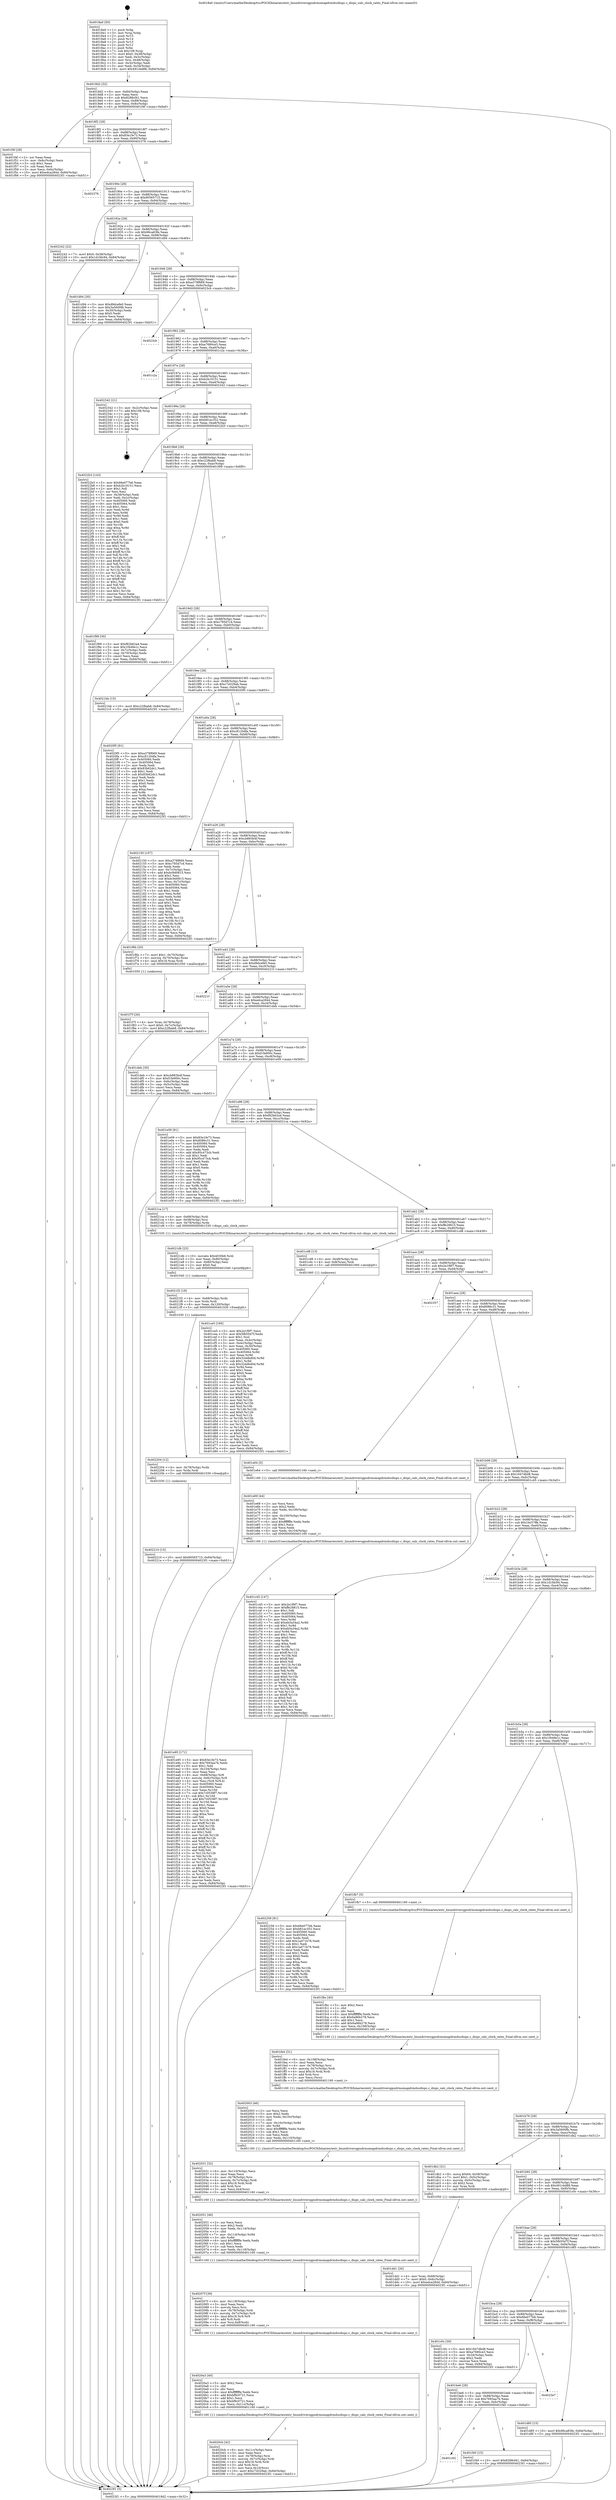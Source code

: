 digraph "0x4018a0" {
  label = "0x4018a0 (/mnt/c/Users/mathe/Desktop/tcc/POCII/binaries/extr_linuxdriversgpudrmomapdrmdssdispc.c_dispc_calc_clock_rates_Final-ollvm.out::main(0))"
  labelloc = "t"
  node[shape=record]

  Entry [label="",width=0.3,height=0.3,shape=circle,fillcolor=black,style=filled]
  "0x4018d2" [label="{
     0x4018d2 [32]\l
     | [instrs]\l
     &nbsp;&nbsp;0x4018d2 \<+6\>: mov -0x84(%rbp),%eax\l
     &nbsp;&nbsp;0x4018d8 \<+2\>: mov %eax,%ecx\l
     &nbsp;&nbsp;0x4018da \<+6\>: sub $0x8288cf41,%ecx\l
     &nbsp;&nbsp;0x4018e0 \<+6\>: mov %eax,-0x88(%rbp)\l
     &nbsp;&nbsp;0x4018e6 \<+6\>: mov %ecx,-0x8c(%rbp)\l
     &nbsp;&nbsp;0x4018ec \<+6\>: je 0000000000401f4f \<main+0x6af\>\l
  }"]
  "0x401f4f" [label="{
     0x401f4f [28]\l
     | [instrs]\l
     &nbsp;&nbsp;0x401f4f \<+2\>: xor %eax,%eax\l
     &nbsp;&nbsp;0x401f51 \<+3\>: mov -0x6c(%rbp),%ecx\l
     &nbsp;&nbsp;0x401f54 \<+3\>: sub $0x1,%eax\l
     &nbsp;&nbsp;0x401f57 \<+2\>: sub %eax,%ecx\l
     &nbsp;&nbsp;0x401f59 \<+3\>: mov %ecx,-0x6c(%rbp)\l
     &nbsp;&nbsp;0x401f5c \<+10\>: movl $0xedca2844,-0x84(%rbp)\l
     &nbsp;&nbsp;0x401f66 \<+5\>: jmp 00000000004023f1 \<main+0xb51\>\l
  }"]
  "0x4018f2" [label="{
     0x4018f2 [28]\l
     | [instrs]\l
     &nbsp;&nbsp;0x4018f2 \<+5\>: jmp 00000000004018f7 \<main+0x57\>\l
     &nbsp;&nbsp;0x4018f7 \<+6\>: mov -0x88(%rbp),%eax\l
     &nbsp;&nbsp;0x4018fd \<+5\>: sub $0x83e1fe73,%eax\l
     &nbsp;&nbsp;0x401902 \<+6\>: mov %eax,-0x90(%rbp)\l
     &nbsp;&nbsp;0x401908 \<+6\>: je 0000000000402376 \<main+0xad6\>\l
  }"]
  Exit [label="",width=0.3,height=0.3,shape=circle,fillcolor=black,style=filled,peripheries=2]
  "0x402376" [label="{
     0x402376\l
  }", style=dashed]
  "0x40190e" [label="{
     0x40190e [28]\l
     | [instrs]\l
     &nbsp;&nbsp;0x40190e \<+5\>: jmp 0000000000401913 \<main+0x73\>\l
     &nbsp;&nbsp;0x401913 \<+6\>: mov -0x88(%rbp),%eax\l
     &nbsp;&nbsp;0x401919 \<+5\>: sub $0x90565715,%eax\l
     &nbsp;&nbsp;0x40191e \<+6\>: mov %eax,-0x94(%rbp)\l
     &nbsp;&nbsp;0x401924 \<+6\>: je 0000000000402242 \<main+0x9a2\>\l
  }"]
  "0x402210" [label="{
     0x402210 [15]\l
     | [instrs]\l
     &nbsp;&nbsp;0x402210 \<+10\>: movl $0x90565715,-0x84(%rbp)\l
     &nbsp;&nbsp;0x40221a \<+5\>: jmp 00000000004023f1 \<main+0xb51\>\l
  }"]
  "0x402242" [label="{
     0x402242 [22]\l
     | [instrs]\l
     &nbsp;&nbsp;0x402242 \<+7\>: movl $0x0,-0x38(%rbp)\l
     &nbsp;&nbsp;0x402249 \<+10\>: movl $0x1d1fdc94,-0x84(%rbp)\l
     &nbsp;&nbsp;0x402253 \<+5\>: jmp 00000000004023f1 \<main+0xb51\>\l
  }"]
  "0x40192a" [label="{
     0x40192a [28]\l
     | [instrs]\l
     &nbsp;&nbsp;0x40192a \<+5\>: jmp 000000000040192f \<main+0x8f\>\l
     &nbsp;&nbsp;0x40192f \<+6\>: mov -0x88(%rbp),%eax\l
     &nbsp;&nbsp;0x401935 \<+5\>: sub $0x96ca83fe,%eax\l
     &nbsp;&nbsp;0x40193a \<+6\>: mov %eax,-0x98(%rbp)\l
     &nbsp;&nbsp;0x401940 \<+6\>: je 0000000000401d94 \<main+0x4f4\>\l
  }"]
  "0x402204" [label="{
     0x402204 [12]\l
     | [instrs]\l
     &nbsp;&nbsp;0x402204 \<+4\>: mov -0x78(%rbp),%rdx\l
     &nbsp;&nbsp;0x402208 \<+3\>: mov %rdx,%rdi\l
     &nbsp;&nbsp;0x40220b \<+5\>: call 0000000000401030 \<free@plt\>\l
     | [calls]\l
     &nbsp;&nbsp;0x401030 \{1\} (unknown)\l
  }"]
  "0x401d94" [label="{
     0x401d94 [30]\l
     | [instrs]\l
     &nbsp;&nbsp;0x401d94 \<+5\>: mov $0xd9dcefe0,%eax\l
     &nbsp;&nbsp;0x401d99 \<+5\>: mov $0x3a5600fb,%ecx\l
     &nbsp;&nbsp;0x401d9e \<+3\>: mov -0x30(%rbp),%edx\l
     &nbsp;&nbsp;0x401da1 \<+3\>: cmp $0x0,%edx\l
     &nbsp;&nbsp;0x401da4 \<+3\>: cmove %ecx,%eax\l
     &nbsp;&nbsp;0x401da7 \<+6\>: mov %eax,-0x84(%rbp)\l
     &nbsp;&nbsp;0x401dad \<+5\>: jmp 00000000004023f1 \<main+0xb51\>\l
  }"]
  "0x401946" [label="{
     0x401946 [28]\l
     | [instrs]\l
     &nbsp;&nbsp;0x401946 \<+5\>: jmp 000000000040194b \<main+0xab\>\l
     &nbsp;&nbsp;0x40194b \<+6\>: mov -0x88(%rbp),%eax\l
     &nbsp;&nbsp;0x401951 \<+5\>: sub $0xa378f669,%eax\l
     &nbsp;&nbsp;0x401956 \<+6\>: mov %eax,-0x9c(%rbp)\l
     &nbsp;&nbsp;0x40195c \<+6\>: je 00000000004023cb \<main+0xb2b\>\l
  }"]
  "0x4021f2" [label="{
     0x4021f2 [18]\l
     | [instrs]\l
     &nbsp;&nbsp;0x4021f2 \<+4\>: mov -0x68(%rbp),%rdx\l
     &nbsp;&nbsp;0x4021f6 \<+3\>: mov %rdx,%rdi\l
     &nbsp;&nbsp;0x4021f9 \<+6\>: mov %eax,-0x120(%rbp)\l
     &nbsp;&nbsp;0x4021ff \<+5\>: call 0000000000401030 \<free@plt\>\l
     | [calls]\l
     &nbsp;&nbsp;0x401030 \{1\} (unknown)\l
  }"]
  "0x4023cb" [label="{
     0x4023cb\l
  }", style=dashed]
  "0x401962" [label="{
     0x401962 [28]\l
     | [instrs]\l
     &nbsp;&nbsp;0x401962 \<+5\>: jmp 0000000000401967 \<main+0xc7\>\l
     &nbsp;&nbsp;0x401967 \<+6\>: mov -0x88(%rbp),%eax\l
     &nbsp;&nbsp;0x40196d \<+5\>: sub $0xa7680ce3,%eax\l
     &nbsp;&nbsp;0x401972 \<+6\>: mov %eax,-0xa0(%rbp)\l
     &nbsp;&nbsp;0x401978 \<+6\>: je 0000000000401c2a \<main+0x38a\>\l
  }"]
  "0x4021db" [label="{
     0x4021db [23]\l
     | [instrs]\l
     &nbsp;&nbsp;0x4021db \<+10\>: movabs $0x4030b6,%rdi\l
     &nbsp;&nbsp;0x4021e5 \<+3\>: mov %eax,-0x80(%rbp)\l
     &nbsp;&nbsp;0x4021e8 \<+3\>: mov -0x80(%rbp),%esi\l
     &nbsp;&nbsp;0x4021eb \<+2\>: mov $0x0,%al\l
     &nbsp;&nbsp;0x4021ed \<+5\>: call 0000000000401040 \<printf@plt\>\l
     | [calls]\l
     &nbsp;&nbsp;0x401040 \{1\} (unknown)\l
  }"]
  "0x401c2a" [label="{
     0x401c2a\l
  }", style=dashed]
  "0x40197e" [label="{
     0x40197e [28]\l
     | [instrs]\l
     &nbsp;&nbsp;0x40197e \<+5\>: jmp 0000000000401983 \<main+0xe3\>\l
     &nbsp;&nbsp;0x401983 \<+6\>: mov -0x88(%rbp),%eax\l
     &nbsp;&nbsp;0x401989 \<+5\>: sub $0xb2b19151,%eax\l
     &nbsp;&nbsp;0x40198e \<+6\>: mov %eax,-0xa4(%rbp)\l
     &nbsp;&nbsp;0x401994 \<+6\>: je 0000000000402342 \<main+0xaa2\>\l
  }"]
  "0x4020cb" [label="{
     0x4020cb [42]\l
     | [instrs]\l
     &nbsp;&nbsp;0x4020cb \<+6\>: mov -0x11c(%rbp),%ecx\l
     &nbsp;&nbsp;0x4020d1 \<+3\>: imul %eax,%ecx\l
     &nbsp;&nbsp;0x4020d4 \<+4\>: mov -0x78(%rbp),%rsi\l
     &nbsp;&nbsp;0x4020d8 \<+4\>: movslq -0x7c(%rbp),%rdi\l
     &nbsp;&nbsp;0x4020dc \<+4\>: imul $0x18,%rdi,%rdi\l
     &nbsp;&nbsp;0x4020e0 \<+3\>: add %rdi,%rsi\l
     &nbsp;&nbsp;0x4020e3 \<+3\>: mov %ecx,0x10(%rsi)\l
     &nbsp;&nbsp;0x4020e6 \<+10\>: movl $0xc7d329ab,-0x84(%rbp)\l
     &nbsp;&nbsp;0x4020f0 \<+5\>: jmp 00000000004023f1 \<main+0xb51\>\l
  }"]
  "0x402342" [label="{
     0x402342 [21]\l
     | [instrs]\l
     &nbsp;&nbsp;0x402342 \<+3\>: mov -0x2c(%rbp),%eax\l
     &nbsp;&nbsp;0x402345 \<+7\>: add $0x108,%rsp\l
     &nbsp;&nbsp;0x40234c \<+1\>: pop %rbx\l
     &nbsp;&nbsp;0x40234d \<+2\>: pop %r12\l
     &nbsp;&nbsp;0x40234f \<+2\>: pop %r13\l
     &nbsp;&nbsp;0x402351 \<+2\>: pop %r14\l
     &nbsp;&nbsp;0x402353 \<+2\>: pop %r15\l
     &nbsp;&nbsp;0x402355 \<+1\>: pop %rbp\l
     &nbsp;&nbsp;0x402356 \<+1\>: ret\l
  }"]
  "0x40199a" [label="{
     0x40199a [28]\l
     | [instrs]\l
     &nbsp;&nbsp;0x40199a \<+5\>: jmp 000000000040199f \<main+0xff\>\l
     &nbsp;&nbsp;0x40199f \<+6\>: mov -0x88(%rbp),%eax\l
     &nbsp;&nbsp;0x4019a5 \<+5\>: sub $0xb81ec352,%eax\l
     &nbsp;&nbsp;0x4019aa \<+6\>: mov %eax,-0xa8(%rbp)\l
     &nbsp;&nbsp;0x4019b0 \<+6\>: je 00000000004022b3 \<main+0xa13\>\l
  }"]
  "0x4020a3" [label="{
     0x4020a3 [40]\l
     | [instrs]\l
     &nbsp;&nbsp;0x4020a3 \<+5\>: mov $0x2,%ecx\l
     &nbsp;&nbsp;0x4020a8 \<+1\>: cltd\l
     &nbsp;&nbsp;0x4020a9 \<+2\>: idiv %ecx\l
     &nbsp;&nbsp;0x4020ab \<+6\>: imul $0xfffffffe,%edx,%ecx\l
     &nbsp;&nbsp;0x4020b1 \<+6\>: add $0xbf9c0721,%ecx\l
     &nbsp;&nbsp;0x4020b7 \<+3\>: add $0x1,%ecx\l
     &nbsp;&nbsp;0x4020ba \<+6\>: sub $0xbf9c0721,%ecx\l
     &nbsp;&nbsp;0x4020c0 \<+6\>: mov %ecx,-0x11c(%rbp)\l
     &nbsp;&nbsp;0x4020c6 \<+5\>: call 0000000000401160 \<next_i\>\l
     | [calls]\l
     &nbsp;&nbsp;0x401160 \{1\} (/mnt/c/Users/mathe/Desktop/tcc/POCII/binaries/extr_linuxdriversgpudrmomapdrmdssdispc.c_dispc_calc_clock_rates_Final-ollvm.out::next_i)\l
  }"]
  "0x4022b3" [label="{
     0x4022b3 [143]\l
     | [instrs]\l
     &nbsp;&nbsp;0x4022b3 \<+5\>: mov $0x66e077b6,%eax\l
     &nbsp;&nbsp;0x4022b8 \<+5\>: mov $0xb2b19151,%ecx\l
     &nbsp;&nbsp;0x4022bd \<+2\>: mov $0x1,%dl\l
     &nbsp;&nbsp;0x4022bf \<+2\>: xor %esi,%esi\l
     &nbsp;&nbsp;0x4022c1 \<+3\>: mov -0x38(%rbp),%edi\l
     &nbsp;&nbsp;0x4022c4 \<+3\>: mov %edi,-0x2c(%rbp)\l
     &nbsp;&nbsp;0x4022c7 \<+7\>: mov 0x405060,%edi\l
     &nbsp;&nbsp;0x4022ce \<+8\>: mov 0x405064,%r8d\l
     &nbsp;&nbsp;0x4022d6 \<+3\>: sub $0x1,%esi\l
     &nbsp;&nbsp;0x4022d9 \<+3\>: mov %edi,%r9d\l
     &nbsp;&nbsp;0x4022dc \<+3\>: add %esi,%r9d\l
     &nbsp;&nbsp;0x4022df \<+4\>: imul %r9d,%edi\l
     &nbsp;&nbsp;0x4022e3 \<+3\>: and $0x1,%edi\l
     &nbsp;&nbsp;0x4022e6 \<+3\>: cmp $0x0,%edi\l
     &nbsp;&nbsp;0x4022e9 \<+4\>: sete %r10b\l
     &nbsp;&nbsp;0x4022ed \<+4\>: cmp $0xa,%r8d\l
     &nbsp;&nbsp;0x4022f1 \<+4\>: setl %r11b\l
     &nbsp;&nbsp;0x4022f5 \<+3\>: mov %r10b,%bl\l
     &nbsp;&nbsp;0x4022f8 \<+3\>: xor $0xff,%bl\l
     &nbsp;&nbsp;0x4022fb \<+3\>: mov %r11b,%r14b\l
     &nbsp;&nbsp;0x4022fe \<+4\>: xor $0xff,%r14b\l
     &nbsp;&nbsp;0x402302 \<+3\>: xor $0x1,%dl\l
     &nbsp;&nbsp;0x402305 \<+3\>: mov %bl,%r15b\l
     &nbsp;&nbsp;0x402308 \<+4\>: and $0xff,%r15b\l
     &nbsp;&nbsp;0x40230c \<+3\>: and %dl,%r10b\l
     &nbsp;&nbsp;0x40230f \<+3\>: mov %r14b,%r12b\l
     &nbsp;&nbsp;0x402312 \<+4\>: and $0xff,%r12b\l
     &nbsp;&nbsp;0x402316 \<+3\>: and %dl,%r11b\l
     &nbsp;&nbsp;0x402319 \<+3\>: or %r10b,%r15b\l
     &nbsp;&nbsp;0x40231c \<+3\>: or %r11b,%r12b\l
     &nbsp;&nbsp;0x40231f \<+3\>: xor %r12b,%r15b\l
     &nbsp;&nbsp;0x402322 \<+3\>: or %r14b,%bl\l
     &nbsp;&nbsp;0x402325 \<+3\>: xor $0xff,%bl\l
     &nbsp;&nbsp;0x402328 \<+3\>: or $0x1,%dl\l
     &nbsp;&nbsp;0x40232b \<+2\>: and %dl,%bl\l
     &nbsp;&nbsp;0x40232d \<+3\>: or %bl,%r15b\l
     &nbsp;&nbsp;0x402330 \<+4\>: test $0x1,%r15b\l
     &nbsp;&nbsp;0x402334 \<+3\>: cmovne %ecx,%eax\l
     &nbsp;&nbsp;0x402337 \<+6\>: mov %eax,-0x84(%rbp)\l
     &nbsp;&nbsp;0x40233d \<+5\>: jmp 00000000004023f1 \<main+0xb51\>\l
  }"]
  "0x4019b6" [label="{
     0x4019b6 [28]\l
     | [instrs]\l
     &nbsp;&nbsp;0x4019b6 \<+5\>: jmp 00000000004019bb \<main+0x11b\>\l
     &nbsp;&nbsp;0x4019bb \<+6\>: mov -0x88(%rbp),%eax\l
     &nbsp;&nbsp;0x4019c1 \<+5\>: sub $0xc22fbab8,%eax\l
     &nbsp;&nbsp;0x4019c6 \<+6\>: mov %eax,-0xac(%rbp)\l
     &nbsp;&nbsp;0x4019cc \<+6\>: je 0000000000401f99 \<main+0x6f9\>\l
  }"]
  "0x40207f" [label="{
     0x40207f [36]\l
     | [instrs]\l
     &nbsp;&nbsp;0x40207f \<+6\>: mov -0x118(%rbp),%ecx\l
     &nbsp;&nbsp;0x402085 \<+3\>: imul %eax,%ecx\l
     &nbsp;&nbsp;0x402088 \<+3\>: movslq %ecx,%rsi\l
     &nbsp;&nbsp;0x40208b \<+4\>: mov -0x78(%rbp),%rdi\l
     &nbsp;&nbsp;0x40208f \<+4\>: movslq -0x7c(%rbp),%r9\l
     &nbsp;&nbsp;0x402093 \<+4\>: imul $0x18,%r9,%r9\l
     &nbsp;&nbsp;0x402097 \<+3\>: add %r9,%rdi\l
     &nbsp;&nbsp;0x40209a \<+4\>: mov %rsi,0x8(%rdi)\l
     &nbsp;&nbsp;0x40209e \<+5\>: call 0000000000401160 \<next_i\>\l
     | [calls]\l
     &nbsp;&nbsp;0x401160 \{1\} (/mnt/c/Users/mathe/Desktop/tcc/POCII/binaries/extr_linuxdriversgpudrmomapdrmdssdispc.c_dispc_calc_clock_rates_Final-ollvm.out::next_i)\l
  }"]
  "0x401f99" [label="{
     0x401f99 [30]\l
     | [instrs]\l
     &nbsp;&nbsp;0x401f99 \<+5\>: mov $0xf82b62a4,%eax\l
     &nbsp;&nbsp;0x401f9e \<+5\>: mov $0x1f449e1c,%ecx\l
     &nbsp;&nbsp;0x401fa3 \<+3\>: mov -0x7c(%rbp),%edx\l
     &nbsp;&nbsp;0x401fa6 \<+3\>: cmp -0x70(%rbp),%edx\l
     &nbsp;&nbsp;0x401fa9 \<+3\>: cmovl %ecx,%eax\l
     &nbsp;&nbsp;0x401fac \<+6\>: mov %eax,-0x84(%rbp)\l
     &nbsp;&nbsp;0x401fb2 \<+5\>: jmp 00000000004023f1 \<main+0xb51\>\l
  }"]
  "0x4019d2" [label="{
     0x4019d2 [28]\l
     | [instrs]\l
     &nbsp;&nbsp;0x4019d2 \<+5\>: jmp 00000000004019d7 \<main+0x137\>\l
     &nbsp;&nbsp;0x4019d7 \<+6\>: mov -0x88(%rbp),%eax\l
     &nbsp;&nbsp;0x4019dd \<+5\>: sub $0xc785d7c4,%eax\l
     &nbsp;&nbsp;0x4019e2 \<+6\>: mov %eax,-0xb0(%rbp)\l
     &nbsp;&nbsp;0x4019e8 \<+6\>: je 00000000004021bb \<main+0x91b\>\l
  }"]
  "0x402051" [label="{
     0x402051 [46]\l
     | [instrs]\l
     &nbsp;&nbsp;0x402051 \<+2\>: xor %ecx,%ecx\l
     &nbsp;&nbsp;0x402053 \<+5\>: mov $0x2,%edx\l
     &nbsp;&nbsp;0x402058 \<+6\>: mov %edx,-0x114(%rbp)\l
     &nbsp;&nbsp;0x40205e \<+1\>: cltd\l
     &nbsp;&nbsp;0x40205f \<+7\>: mov -0x114(%rbp),%r8d\l
     &nbsp;&nbsp;0x402066 \<+3\>: idiv %r8d\l
     &nbsp;&nbsp;0x402069 \<+6\>: imul $0xfffffffe,%edx,%edx\l
     &nbsp;&nbsp;0x40206f \<+3\>: sub $0x1,%ecx\l
     &nbsp;&nbsp;0x402072 \<+2\>: sub %ecx,%edx\l
     &nbsp;&nbsp;0x402074 \<+6\>: mov %edx,-0x118(%rbp)\l
     &nbsp;&nbsp;0x40207a \<+5\>: call 0000000000401160 \<next_i\>\l
     | [calls]\l
     &nbsp;&nbsp;0x401160 \{1\} (/mnt/c/Users/mathe/Desktop/tcc/POCII/binaries/extr_linuxdriversgpudrmomapdrmdssdispc.c_dispc_calc_clock_rates_Final-ollvm.out::next_i)\l
  }"]
  "0x4021bb" [label="{
     0x4021bb [15]\l
     | [instrs]\l
     &nbsp;&nbsp;0x4021bb \<+10\>: movl $0xc22fbab8,-0x84(%rbp)\l
     &nbsp;&nbsp;0x4021c5 \<+5\>: jmp 00000000004023f1 \<main+0xb51\>\l
  }"]
  "0x4019ee" [label="{
     0x4019ee [28]\l
     | [instrs]\l
     &nbsp;&nbsp;0x4019ee \<+5\>: jmp 00000000004019f3 \<main+0x153\>\l
     &nbsp;&nbsp;0x4019f3 \<+6\>: mov -0x88(%rbp),%eax\l
     &nbsp;&nbsp;0x4019f9 \<+5\>: sub $0xc7d329ab,%eax\l
     &nbsp;&nbsp;0x4019fe \<+6\>: mov %eax,-0xb4(%rbp)\l
     &nbsp;&nbsp;0x401a04 \<+6\>: je 00000000004020f5 \<main+0x855\>\l
  }"]
  "0x402031" [label="{
     0x402031 [32]\l
     | [instrs]\l
     &nbsp;&nbsp;0x402031 \<+6\>: mov -0x110(%rbp),%ecx\l
     &nbsp;&nbsp;0x402037 \<+3\>: imul %eax,%ecx\l
     &nbsp;&nbsp;0x40203a \<+4\>: mov -0x78(%rbp),%rsi\l
     &nbsp;&nbsp;0x40203e \<+4\>: movslq -0x7c(%rbp),%rdi\l
     &nbsp;&nbsp;0x402042 \<+4\>: imul $0x18,%rdi,%rdi\l
     &nbsp;&nbsp;0x402046 \<+3\>: add %rdi,%rsi\l
     &nbsp;&nbsp;0x402049 \<+3\>: mov %ecx,0x4(%rsi)\l
     &nbsp;&nbsp;0x40204c \<+5\>: call 0000000000401160 \<next_i\>\l
     | [calls]\l
     &nbsp;&nbsp;0x401160 \{1\} (/mnt/c/Users/mathe/Desktop/tcc/POCII/binaries/extr_linuxdriversgpudrmomapdrmdssdispc.c_dispc_calc_clock_rates_Final-ollvm.out::next_i)\l
  }"]
  "0x4020f5" [label="{
     0x4020f5 [91]\l
     | [instrs]\l
     &nbsp;&nbsp;0x4020f5 \<+5\>: mov $0xa378f669,%eax\l
     &nbsp;&nbsp;0x4020fa \<+5\>: mov $0xc8120dfa,%ecx\l
     &nbsp;&nbsp;0x4020ff \<+7\>: mov 0x405060,%edx\l
     &nbsp;&nbsp;0x402106 \<+7\>: mov 0x405064,%esi\l
     &nbsp;&nbsp;0x40210d \<+2\>: mov %edx,%edi\l
     &nbsp;&nbsp;0x40210f \<+6\>: add $0x83b62dc1,%edi\l
     &nbsp;&nbsp;0x402115 \<+3\>: sub $0x1,%edi\l
     &nbsp;&nbsp;0x402118 \<+6\>: sub $0x83b62dc1,%edi\l
     &nbsp;&nbsp;0x40211e \<+3\>: imul %edi,%edx\l
     &nbsp;&nbsp;0x402121 \<+3\>: and $0x1,%edx\l
     &nbsp;&nbsp;0x402124 \<+3\>: cmp $0x0,%edx\l
     &nbsp;&nbsp;0x402127 \<+4\>: sete %r8b\l
     &nbsp;&nbsp;0x40212b \<+3\>: cmp $0xa,%esi\l
     &nbsp;&nbsp;0x40212e \<+4\>: setl %r9b\l
     &nbsp;&nbsp;0x402132 \<+3\>: mov %r8b,%r10b\l
     &nbsp;&nbsp;0x402135 \<+3\>: and %r9b,%r10b\l
     &nbsp;&nbsp;0x402138 \<+3\>: xor %r9b,%r8b\l
     &nbsp;&nbsp;0x40213b \<+3\>: or %r8b,%r10b\l
     &nbsp;&nbsp;0x40213e \<+4\>: test $0x1,%r10b\l
     &nbsp;&nbsp;0x402142 \<+3\>: cmovne %ecx,%eax\l
     &nbsp;&nbsp;0x402145 \<+6\>: mov %eax,-0x84(%rbp)\l
     &nbsp;&nbsp;0x40214b \<+5\>: jmp 00000000004023f1 \<main+0xb51\>\l
  }"]
  "0x401a0a" [label="{
     0x401a0a [28]\l
     | [instrs]\l
     &nbsp;&nbsp;0x401a0a \<+5\>: jmp 0000000000401a0f \<main+0x16f\>\l
     &nbsp;&nbsp;0x401a0f \<+6\>: mov -0x88(%rbp),%eax\l
     &nbsp;&nbsp;0x401a15 \<+5\>: sub $0xc8120dfa,%eax\l
     &nbsp;&nbsp;0x401a1a \<+6\>: mov %eax,-0xb8(%rbp)\l
     &nbsp;&nbsp;0x401a20 \<+6\>: je 0000000000402150 \<main+0x8b0\>\l
  }"]
  "0x402003" [label="{
     0x402003 [46]\l
     | [instrs]\l
     &nbsp;&nbsp;0x402003 \<+2\>: xor %ecx,%ecx\l
     &nbsp;&nbsp;0x402005 \<+5\>: mov $0x2,%edx\l
     &nbsp;&nbsp;0x40200a \<+6\>: mov %edx,-0x10c(%rbp)\l
     &nbsp;&nbsp;0x402010 \<+1\>: cltd\l
     &nbsp;&nbsp;0x402011 \<+7\>: mov -0x10c(%rbp),%r8d\l
     &nbsp;&nbsp;0x402018 \<+3\>: idiv %r8d\l
     &nbsp;&nbsp;0x40201b \<+6\>: imul $0xfffffffe,%edx,%edx\l
     &nbsp;&nbsp;0x402021 \<+3\>: sub $0x1,%ecx\l
     &nbsp;&nbsp;0x402024 \<+2\>: sub %ecx,%edx\l
     &nbsp;&nbsp;0x402026 \<+6\>: mov %edx,-0x110(%rbp)\l
     &nbsp;&nbsp;0x40202c \<+5\>: call 0000000000401160 \<next_i\>\l
     | [calls]\l
     &nbsp;&nbsp;0x401160 \{1\} (/mnt/c/Users/mathe/Desktop/tcc/POCII/binaries/extr_linuxdriversgpudrmomapdrmdssdispc.c_dispc_calc_clock_rates_Final-ollvm.out::next_i)\l
  }"]
  "0x402150" [label="{
     0x402150 [107]\l
     | [instrs]\l
     &nbsp;&nbsp;0x402150 \<+5\>: mov $0xa378f669,%eax\l
     &nbsp;&nbsp;0x402155 \<+5\>: mov $0xc785d7c4,%ecx\l
     &nbsp;&nbsp;0x40215a \<+2\>: xor %edx,%edx\l
     &nbsp;&nbsp;0x40215c \<+3\>: mov -0x7c(%rbp),%esi\l
     &nbsp;&nbsp;0x40215f \<+6\>: add $0xbc9d0815,%esi\l
     &nbsp;&nbsp;0x402165 \<+3\>: add $0x1,%esi\l
     &nbsp;&nbsp;0x402168 \<+6\>: sub $0xbc9d0815,%esi\l
     &nbsp;&nbsp;0x40216e \<+3\>: mov %esi,-0x7c(%rbp)\l
     &nbsp;&nbsp;0x402171 \<+7\>: mov 0x405060,%esi\l
     &nbsp;&nbsp;0x402178 \<+7\>: mov 0x405064,%edi\l
     &nbsp;&nbsp;0x40217f \<+3\>: sub $0x1,%edx\l
     &nbsp;&nbsp;0x402182 \<+3\>: mov %esi,%r8d\l
     &nbsp;&nbsp;0x402185 \<+3\>: add %edx,%r8d\l
     &nbsp;&nbsp;0x402188 \<+4\>: imul %r8d,%esi\l
     &nbsp;&nbsp;0x40218c \<+3\>: and $0x1,%esi\l
     &nbsp;&nbsp;0x40218f \<+3\>: cmp $0x0,%esi\l
     &nbsp;&nbsp;0x402192 \<+4\>: sete %r9b\l
     &nbsp;&nbsp;0x402196 \<+3\>: cmp $0xa,%edi\l
     &nbsp;&nbsp;0x402199 \<+4\>: setl %r10b\l
     &nbsp;&nbsp;0x40219d \<+3\>: mov %r9b,%r11b\l
     &nbsp;&nbsp;0x4021a0 \<+3\>: and %r10b,%r11b\l
     &nbsp;&nbsp;0x4021a3 \<+3\>: xor %r10b,%r9b\l
     &nbsp;&nbsp;0x4021a6 \<+3\>: or %r9b,%r11b\l
     &nbsp;&nbsp;0x4021a9 \<+4\>: test $0x1,%r11b\l
     &nbsp;&nbsp;0x4021ad \<+3\>: cmovne %ecx,%eax\l
     &nbsp;&nbsp;0x4021b0 \<+6\>: mov %eax,-0x84(%rbp)\l
     &nbsp;&nbsp;0x4021b6 \<+5\>: jmp 00000000004023f1 \<main+0xb51\>\l
  }"]
  "0x401a26" [label="{
     0x401a26 [28]\l
     | [instrs]\l
     &nbsp;&nbsp;0x401a26 \<+5\>: jmp 0000000000401a2b \<main+0x18b\>\l
     &nbsp;&nbsp;0x401a2b \<+6\>: mov -0x88(%rbp),%eax\l
     &nbsp;&nbsp;0x401a31 \<+5\>: sub $0xcb883b4f,%eax\l
     &nbsp;&nbsp;0x401a36 \<+6\>: mov %eax,-0xbc(%rbp)\l
     &nbsp;&nbsp;0x401a3c \<+6\>: je 0000000000401f6b \<main+0x6cb\>\l
  }"]
  "0x401fe4" [label="{
     0x401fe4 [31]\l
     | [instrs]\l
     &nbsp;&nbsp;0x401fe4 \<+6\>: mov -0x108(%rbp),%ecx\l
     &nbsp;&nbsp;0x401fea \<+3\>: imul %eax,%ecx\l
     &nbsp;&nbsp;0x401fed \<+4\>: mov -0x78(%rbp),%rsi\l
     &nbsp;&nbsp;0x401ff1 \<+4\>: movslq -0x7c(%rbp),%rdi\l
     &nbsp;&nbsp;0x401ff5 \<+4\>: imul $0x18,%rdi,%rdi\l
     &nbsp;&nbsp;0x401ff9 \<+3\>: add %rdi,%rsi\l
     &nbsp;&nbsp;0x401ffc \<+2\>: mov %ecx,(%rsi)\l
     &nbsp;&nbsp;0x401ffe \<+5\>: call 0000000000401160 \<next_i\>\l
     | [calls]\l
     &nbsp;&nbsp;0x401160 \{1\} (/mnt/c/Users/mathe/Desktop/tcc/POCII/binaries/extr_linuxdriversgpudrmomapdrmdssdispc.c_dispc_calc_clock_rates_Final-ollvm.out::next_i)\l
  }"]
  "0x401f6b" [label="{
     0x401f6b [20]\l
     | [instrs]\l
     &nbsp;&nbsp;0x401f6b \<+7\>: movl $0x1,-0x70(%rbp)\l
     &nbsp;&nbsp;0x401f72 \<+4\>: movslq -0x70(%rbp),%rax\l
     &nbsp;&nbsp;0x401f76 \<+4\>: imul $0x18,%rax,%rdi\l
     &nbsp;&nbsp;0x401f7a \<+5\>: call 0000000000401050 \<malloc@plt\>\l
     | [calls]\l
     &nbsp;&nbsp;0x401050 \{1\} (unknown)\l
  }"]
  "0x401a42" [label="{
     0x401a42 [28]\l
     | [instrs]\l
     &nbsp;&nbsp;0x401a42 \<+5\>: jmp 0000000000401a47 \<main+0x1a7\>\l
     &nbsp;&nbsp;0x401a47 \<+6\>: mov -0x88(%rbp),%eax\l
     &nbsp;&nbsp;0x401a4d \<+5\>: sub $0xd9dcefe0,%eax\l
     &nbsp;&nbsp;0x401a52 \<+6\>: mov %eax,-0xc0(%rbp)\l
     &nbsp;&nbsp;0x401a58 \<+6\>: je 000000000040221f \<main+0x97f\>\l
  }"]
  "0x401fbc" [label="{
     0x401fbc [40]\l
     | [instrs]\l
     &nbsp;&nbsp;0x401fbc \<+5\>: mov $0x2,%ecx\l
     &nbsp;&nbsp;0x401fc1 \<+1\>: cltd\l
     &nbsp;&nbsp;0x401fc2 \<+2\>: idiv %ecx\l
     &nbsp;&nbsp;0x401fc4 \<+6\>: imul $0xfffffffe,%edx,%ecx\l
     &nbsp;&nbsp;0x401fca \<+6\>: sub $0x6a96b278,%ecx\l
     &nbsp;&nbsp;0x401fd0 \<+3\>: add $0x1,%ecx\l
     &nbsp;&nbsp;0x401fd3 \<+6\>: add $0x6a96b278,%ecx\l
     &nbsp;&nbsp;0x401fd9 \<+6\>: mov %ecx,-0x108(%rbp)\l
     &nbsp;&nbsp;0x401fdf \<+5\>: call 0000000000401160 \<next_i\>\l
     | [calls]\l
     &nbsp;&nbsp;0x401160 \{1\} (/mnt/c/Users/mathe/Desktop/tcc/POCII/binaries/extr_linuxdriversgpudrmomapdrmdssdispc.c_dispc_calc_clock_rates_Final-ollvm.out::next_i)\l
  }"]
  "0x40221f" [label="{
     0x40221f\l
  }", style=dashed]
  "0x401a5e" [label="{
     0x401a5e [28]\l
     | [instrs]\l
     &nbsp;&nbsp;0x401a5e \<+5\>: jmp 0000000000401a63 \<main+0x1c3\>\l
     &nbsp;&nbsp;0x401a63 \<+6\>: mov -0x88(%rbp),%eax\l
     &nbsp;&nbsp;0x401a69 \<+5\>: sub $0xedca2844,%eax\l
     &nbsp;&nbsp;0x401a6e \<+6\>: mov %eax,-0xc4(%rbp)\l
     &nbsp;&nbsp;0x401a74 \<+6\>: je 0000000000401deb \<main+0x54b\>\l
  }"]
  "0x401f7f" [label="{
     0x401f7f [26]\l
     | [instrs]\l
     &nbsp;&nbsp;0x401f7f \<+4\>: mov %rax,-0x78(%rbp)\l
     &nbsp;&nbsp;0x401f83 \<+7\>: movl $0x0,-0x7c(%rbp)\l
     &nbsp;&nbsp;0x401f8a \<+10\>: movl $0xc22fbab8,-0x84(%rbp)\l
     &nbsp;&nbsp;0x401f94 \<+5\>: jmp 00000000004023f1 \<main+0xb51\>\l
  }"]
  "0x401deb" [label="{
     0x401deb [30]\l
     | [instrs]\l
     &nbsp;&nbsp;0x401deb \<+5\>: mov $0xcb883b4f,%eax\l
     &nbsp;&nbsp;0x401df0 \<+5\>: mov $0xf1fe900c,%ecx\l
     &nbsp;&nbsp;0x401df5 \<+3\>: mov -0x6c(%rbp),%edx\l
     &nbsp;&nbsp;0x401df8 \<+3\>: cmp -0x5c(%rbp),%edx\l
     &nbsp;&nbsp;0x401dfb \<+3\>: cmovl %ecx,%eax\l
     &nbsp;&nbsp;0x401dfe \<+6\>: mov %eax,-0x84(%rbp)\l
     &nbsp;&nbsp;0x401e04 \<+5\>: jmp 00000000004023f1 \<main+0xb51\>\l
  }"]
  "0x401a7a" [label="{
     0x401a7a [28]\l
     | [instrs]\l
     &nbsp;&nbsp;0x401a7a \<+5\>: jmp 0000000000401a7f \<main+0x1df\>\l
     &nbsp;&nbsp;0x401a7f \<+6\>: mov -0x88(%rbp),%eax\l
     &nbsp;&nbsp;0x401a85 \<+5\>: sub $0xf1fe900c,%eax\l
     &nbsp;&nbsp;0x401a8a \<+6\>: mov %eax,-0xc8(%rbp)\l
     &nbsp;&nbsp;0x401a90 \<+6\>: je 0000000000401e09 \<main+0x569\>\l
  }"]
  "0x401c02" [label="{
     0x401c02\l
  }", style=dashed]
  "0x401e09" [label="{
     0x401e09 [91]\l
     | [instrs]\l
     &nbsp;&nbsp;0x401e09 \<+5\>: mov $0x83e1fe73,%eax\l
     &nbsp;&nbsp;0x401e0e \<+5\>: mov $0x8086c31,%ecx\l
     &nbsp;&nbsp;0x401e13 \<+7\>: mov 0x405060,%edx\l
     &nbsp;&nbsp;0x401e1a \<+7\>: mov 0x405064,%esi\l
     &nbsp;&nbsp;0x401e21 \<+2\>: mov %edx,%edi\l
     &nbsp;&nbsp;0x401e23 \<+6\>: add $0x95c473cb,%edi\l
     &nbsp;&nbsp;0x401e29 \<+3\>: sub $0x1,%edi\l
     &nbsp;&nbsp;0x401e2c \<+6\>: sub $0x95c473cb,%edi\l
     &nbsp;&nbsp;0x401e32 \<+3\>: imul %edi,%edx\l
     &nbsp;&nbsp;0x401e35 \<+3\>: and $0x1,%edx\l
     &nbsp;&nbsp;0x401e38 \<+3\>: cmp $0x0,%edx\l
     &nbsp;&nbsp;0x401e3b \<+4\>: sete %r8b\l
     &nbsp;&nbsp;0x401e3f \<+3\>: cmp $0xa,%esi\l
     &nbsp;&nbsp;0x401e42 \<+4\>: setl %r9b\l
     &nbsp;&nbsp;0x401e46 \<+3\>: mov %r8b,%r10b\l
     &nbsp;&nbsp;0x401e49 \<+3\>: and %r9b,%r10b\l
     &nbsp;&nbsp;0x401e4c \<+3\>: xor %r9b,%r8b\l
     &nbsp;&nbsp;0x401e4f \<+3\>: or %r8b,%r10b\l
     &nbsp;&nbsp;0x401e52 \<+4\>: test $0x1,%r10b\l
     &nbsp;&nbsp;0x401e56 \<+3\>: cmovne %ecx,%eax\l
     &nbsp;&nbsp;0x401e59 \<+6\>: mov %eax,-0x84(%rbp)\l
     &nbsp;&nbsp;0x401e5f \<+5\>: jmp 00000000004023f1 \<main+0xb51\>\l
  }"]
  "0x401a96" [label="{
     0x401a96 [28]\l
     | [instrs]\l
     &nbsp;&nbsp;0x401a96 \<+5\>: jmp 0000000000401a9b \<main+0x1fb\>\l
     &nbsp;&nbsp;0x401a9b \<+6\>: mov -0x88(%rbp),%eax\l
     &nbsp;&nbsp;0x401aa1 \<+5\>: sub $0xf82b62a4,%eax\l
     &nbsp;&nbsp;0x401aa6 \<+6\>: mov %eax,-0xcc(%rbp)\l
     &nbsp;&nbsp;0x401aac \<+6\>: je 00000000004021ca \<main+0x92a\>\l
  }"]
  "0x401f40" [label="{
     0x401f40 [15]\l
     | [instrs]\l
     &nbsp;&nbsp;0x401f40 \<+10\>: movl $0x8288cf41,-0x84(%rbp)\l
     &nbsp;&nbsp;0x401f4a \<+5\>: jmp 00000000004023f1 \<main+0xb51\>\l
  }"]
  "0x4021ca" [label="{
     0x4021ca [17]\l
     | [instrs]\l
     &nbsp;&nbsp;0x4021ca \<+4\>: mov -0x68(%rbp),%rdi\l
     &nbsp;&nbsp;0x4021ce \<+4\>: mov -0x58(%rbp),%rsi\l
     &nbsp;&nbsp;0x4021d2 \<+4\>: mov -0x78(%rbp),%rdx\l
     &nbsp;&nbsp;0x4021d6 \<+5\>: call 0000000000401530 \<dispc_calc_clock_rates\>\l
     | [calls]\l
     &nbsp;&nbsp;0x401530 \{1\} (/mnt/c/Users/mathe/Desktop/tcc/POCII/binaries/extr_linuxdriversgpudrmomapdrmdssdispc.c_dispc_calc_clock_rates_Final-ollvm.out::dispc_calc_clock_rates)\l
  }"]
  "0x401ab2" [label="{
     0x401ab2 [28]\l
     | [instrs]\l
     &nbsp;&nbsp;0x401ab2 \<+5\>: jmp 0000000000401ab7 \<main+0x217\>\l
     &nbsp;&nbsp;0x401ab7 \<+6\>: mov -0x88(%rbp),%eax\l
     &nbsp;&nbsp;0x401abd \<+5\>: sub $0xffe28815,%eax\l
     &nbsp;&nbsp;0x401ac2 \<+6\>: mov %eax,-0xd0(%rbp)\l
     &nbsp;&nbsp;0x401ac8 \<+6\>: je 0000000000401cd8 \<main+0x438\>\l
  }"]
  "0x401be6" [label="{
     0x401be6 [28]\l
     | [instrs]\l
     &nbsp;&nbsp;0x401be6 \<+5\>: jmp 0000000000401beb \<main+0x34b\>\l
     &nbsp;&nbsp;0x401beb \<+6\>: mov -0x88(%rbp),%eax\l
     &nbsp;&nbsp;0x401bf1 \<+5\>: sub $0x7693aa7b,%eax\l
     &nbsp;&nbsp;0x401bf6 \<+6\>: mov %eax,-0xfc(%rbp)\l
     &nbsp;&nbsp;0x401bfc \<+6\>: je 0000000000401f40 \<main+0x6a0\>\l
  }"]
  "0x401cd8" [label="{
     0x401cd8 [13]\l
     | [instrs]\l
     &nbsp;&nbsp;0x401cd8 \<+4\>: mov -0x48(%rbp),%rax\l
     &nbsp;&nbsp;0x401cdc \<+4\>: mov 0x8(%rax),%rdi\l
     &nbsp;&nbsp;0x401ce0 \<+5\>: call 0000000000401060 \<atoi@plt\>\l
     | [calls]\l
     &nbsp;&nbsp;0x401060 \{1\} (unknown)\l
  }"]
  "0x401ace" [label="{
     0x401ace [28]\l
     | [instrs]\l
     &nbsp;&nbsp;0x401ace \<+5\>: jmp 0000000000401ad3 \<main+0x233\>\l
     &nbsp;&nbsp;0x401ad3 \<+6\>: mov -0x88(%rbp),%eax\l
     &nbsp;&nbsp;0x401ad9 \<+5\>: sub $0x2e1f9f7,%eax\l
     &nbsp;&nbsp;0x401ade \<+6\>: mov %eax,-0xd4(%rbp)\l
     &nbsp;&nbsp;0x401ae4 \<+6\>: je 0000000000402357 \<main+0xab7\>\l
  }"]
  "0x4023e7" [label="{
     0x4023e7\l
  }", style=dashed]
  "0x402357" [label="{
     0x402357\l
  }", style=dashed]
  "0x401aea" [label="{
     0x401aea [28]\l
     | [instrs]\l
     &nbsp;&nbsp;0x401aea \<+5\>: jmp 0000000000401aef \<main+0x24f\>\l
     &nbsp;&nbsp;0x401aef \<+6\>: mov -0x88(%rbp),%eax\l
     &nbsp;&nbsp;0x401af5 \<+5\>: sub $0x8086c31,%eax\l
     &nbsp;&nbsp;0x401afa \<+6\>: mov %eax,-0xd8(%rbp)\l
     &nbsp;&nbsp;0x401b00 \<+6\>: je 0000000000401e64 \<main+0x5c4\>\l
  }"]
  "0x401e95" [label="{
     0x401e95 [171]\l
     | [instrs]\l
     &nbsp;&nbsp;0x401e95 \<+5\>: mov $0x83e1fe73,%ecx\l
     &nbsp;&nbsp;0x401e9a \<+5\>: mov $0x7693aa7b,%edx\l
     &nbsp;&nbsp;0x401e9f \<+3\>: mov $0x1,%dil\l
     &nbsp;&nbsp;0x401ea2 \<+6\>: mov -0x104(%rbp),%esi\l
     &nbsp;&nbsp;0x401ea8 \<+3\>: imul %eax,%esi\l
     &nbsp;&nbsp;0x401eab \<+4\>: mov -0x68(%rbp),%r8\l
     &nbsp;&nbsp;0x401eaf \<+4\>: movslq -0x6c(%rbp),%r9\l
     &nbsp;&nbsp;0x401eb3 \<+4\>: mov %esi,(%r8,%r9,4)\l
     &nbsp;&nbsp;0x401eb7 \<+7\>: mov 0x405060,%eax\l
     &nbsp;&nbsp;0x401ebe \<+7\>: mov 0x405064,%esi\l
     &nbsp;&nbsp;0x401ec5 \<+3\>: mov %eax,%r10d\l
     &nbsp;&nbsp;0x401ec8 \<+7\>: sub $0x7c0539f7,%r10d\l
     &nbsp;&nbsp;0x401ecf \<+4\>: sub $0x1,%r10d\l
     &nbsp;&nbsp;0x401ed3 \<+7\>: add $0x7c0539f7,%r10d\l
     &nbsp;&nbsp;0x401eda \<+4\>: imul %r10d,%eax\l
     &nbsp;&nbsp;0x401ede \<+3\>: and $0x1,%eax\l
     &nbsp;&nbsp;0x401ee1 \<+3\>: cmp $0x0,%eax\l
     &nbsp;&nbsp;0x401ee4 \<+4\>: sete %r11b\l
     &nbsp;&nbsp;0x401ee8 \<+3\>: cmp $0xa,%esi\l
     &nbsp;&nbsp;0x401eeb \<+3\>: setl %bl\l
     &nbsp;&nbsp;0x401eee \<+3\>: mov %r11b,%r14b\l
     &nbsp;&nbsp;0x401ef1 \<+4\>: xor $0xff,%r14b\l
     &nbsp;&nbsp;0x401ef5 \<+3\>: mov %bl,%r15b\l
     &nbsp;&nbsp;0x401ef8 \<+4\>: xor $0xff,%r15b\l
     &nbsp;&nbsp;0x401efc \<+4\>: xor $0x1,%dil\l
     &nbsp;&nbsp;0x401f00 \<+3\>: mov %r14b,%r12b\l
     &nbsp;&nbsp;0x401f03 \<+4\>: and $0xff,%r12b\l
     &nbsp;&nbsp;0x401f07 \<+3\>: and %dil,%r11b\l
     &nbsp;&nbsp;0x401f0a \<+3\>: mov %r15b,%r13b\l
     &nbsp;&nbsp;0x401f0d \<+4\>: and $0xff,%r13b\l
     &nbsp;&nbsp;0x401f11 \<+3\>: and %dil,%bl\l
     &nbsp;&nbsp;0x401f14 \<+3\>: or %r11b,%r12b\l
     &nbsp;&nbsp;0x401f17 \<+3\>: or %bl,%r13b\l
     &nbsp;&nbsp;0x401f1a \<+3\>: xor %r13b,%r12b\l
     &nbsp;&nbsp;0x401f1d \<+3\>: or %r15b,%r14b\l
     &nbsp;&nbsp;0x401f20 \<+4\>: xor $0xff,%r14b\l
     &nbsp;&nbsp;0x401f24 \<+4\>: or $0x1,%dil\l
     &nbsp;&nbsp;0x401f28 \<+3\>: and %dil,%r14b\l
     &nbsp;&nbsp;0x401f2b \<+3\>: or %r14b,%r12b\l
     &nbsp;&nbsp;0x401f2e \<+4\>: test $0x1,%r12b\l
     &nbsp;&nbsp;0x401f32 \<+3\>: cmovne %edx,%ecx\l
     &nbsp;&nbsp;0x401f35 \<+6\>: mov %ecx,-0x84(%rbp)\l
     &nbsp;&nbsp;0x401f3b \<+5\>: jmp 00000000004023f1 \<main+0xb51\>\l
  }"]
  "0x401e64" [label="{
     0x401e64 [5]\l
     | [instrs]\l
     &nbsp;&nbsp;0x401e64 \<+5\>: call 0000000000401160 \<next_i\>\l
     | [calls]\l
     &nbsp;&nbsp;0x401160 \{1\} (/mnt/c/Users/mathe/Desktop/tcc/POCII/binaries/extr_linuxdriversgpudrmomapdrmdssdispc.c_dispc_calc_clock_rates_Final-ollvm.out::next_i)\l
  }"]
  "0x401b06" [label="{
     0x401b06 [28]\l
     | [instrs]\l
     &nbsp;&nbsp;0x401b06 \<+5\>: jmp 0000000000401b0b \<main+0x26b\>\l
     &nbsp;&nbsp;0x401b0b \<+6\>: mov -0x88(%rbp),%eax\l
     &nbsp;&nbsp;0x401b11 \<+5\>: sub $0x1647dbd8,%eax\l
     &nbsp;&nbsp;0x401b16 \<+6\>: mov %eax,-0xdc(%rbp)\l
     &nbsp;&nbsp;0x401b1c \<+6\>: je 0000000000401c45 \<main+0x3a5\>\l
  }"]
  "0x401e69" [label="{
     0x401e69 [44]\l
     | [instrs]\l
     &nbsp;&nbsp;0x401e69 \<+2\>: xor %ecx,%ecx\l
     &nbsp;&nbsp;0x401e6b \<+5\>: mov $0x2,%edx\l
     &nbsp;&nbsp;0x401e70 \<+6\>: mov %edx,-0x100(%rbp)\l
     &nbsp;&nbsp;0x401e76 \<+1\>: cltd\l
     &nbsp;&nbsp;0x401e77 \<+6\>: mov -0x100(%rbp),%esi\l
     &nbsp;&nbsp;0x401e7d \<+2\>: idiv %esi\l
     &nbsp;&nbsp;0x401e7f \<+6\>: imul $0xfffffffe,%edx,%edx\l
     &nbsp;&nbsp;0x401e85 \<+3\>: sub $0x1,%ecx\l
     &nbsp;&nbsp;0x401e88 \<+2\>: sub %ecx,%edx\l
     &nbsp;&nbsp;0x401e8a \<+6\>: mov %edx,-0x104(%rbp)\l
     &nbsp;&nbsp;0x401e90 \<+5\>: call 0000000000401160 \<next_i\>\l
     | [calls]\l
     &nbsp;&nbsp;0x401160 \{1\} (/mnt/c/Users/mathe/Desktop/tcc/POCII/binaries/extr_linuxdriversgpudrmomapdrmdssdispc.c_dispc_calc_clock_rates_Final-ollvm.out::next_i)\l
  }"]
  "0x401c45" [label="{
     0x401c45 [147]\l
     | [instrs]\l
     &nbsp;&nbsp;0x401c45 \<+5\>: mov $0x2e1f9f7,%eax\l
     &nbsp;&nbsp;0x401c4a \<+5\>: mov $0xffe28815,%ecx\l
     &nbsp;&nbsp;0x401c4f \<+2\>: mov $0x1,%dl\l
     &nbsp;&nbsp;0x401c51 \<+7\>: mov 0x405060,%esi\l
     &nbsp;&nbsp;0x401c58 \<+7\>: mov 0x405064,%edi\l
     &nbsp;&nbsp;0x401c5f \<+3\>: mov %esi,%r8d\l
     &nbsp;&nbsp;0x401c62 \<+7\>: add $0xeb5a34a2,%r8d\l
     &nbsp;&nbsp;0x401c69 \<+4\>: sub $0x1,%r8d\l
     &nbsp;&nbsp;0x401c6d \<+7\>: sub $0xeb5a34a2,%r8d\l
     &nbsp;&nbsp;0x401c74 \<+4\>: imul %r8d,%esi\l
     &nbsp;&nbsp;0x401c78 \<+3\>: and $0x1,%esi\l
     &nbsp;&nbsp;0x401c7b \<+3\>: cmp $0x0,%esi\l
     &nbsp;&nbsp;0x401c7e \<+4\>: sete %r9b\l
     &nbsp;&nbsp;0x401c82 \<+3\>: cmp $0xa,%edi\l
     &nbsp;&nbsp;0x401c85 \<+4\>: setl %r10b\l
     &nbsp;&nbsp;0x401c89 \<+3\>: mov %r9b,%r11b\l
     &nbsp;&nbsp;0x401c8c \<+4\>: xor $0xff,%r11b\l
     &nbsp;&nbsp;0x401c90 \<+3\>: mov %r10b,%bl\l
     &nbsp;&nbsp;0x401c93 \<+3\>: xor $0xff,%bl\l
     &nbsp;&nbsp;0x401c96 \<+3\>: xor $0x0,%dl\l
     &nbsp;&nbsp;0x401c99 \<+3\>: mov %r11b,%r14b\l
     &nbsp;&nbsp;0x401c9c \<+4\>: and $0x0,%r14b\l
     &nbsp;&nbsp;0x401ca0 \<+3\>: and %dl,%r9b\l
     &nbsp;&nbsp;0x401ca3 \<+3\>: mov %bl,%r15b\l
     &nbsp;&nbsp;0x401ca6 \<+4\>: and $0x0,%r15b\l
     &nbsp;&nbsp;0x401caa \<+3\>: and %dl,%r10b\l
     &nbsp;&nbsp;0x401cad \<+3\>: or %r9b,%r14b\l
     &nbsp;&nbsp;0x401cb0 \<+3\>: or %r10b,%r15b\l
     &nbsp;&nbsp;0x401cb3 \<+3\>: xor %r15b,%r14b\l
     &nbsp;&nbsp;0x401cb6 \<+3\>: or %bl,%r11b\l
     &nbsp;&nbsp;0x401cb9 \<+4\>: xor $0xff,%r11b\l
     &nbsp;&nbsp;0x401cbd \<+3\>: or $0x0,%dl\l
     &nbsp;&nbsp;0x401cc0 \<+3\>: and %dl,%r11b\l
     &nbsp;&nbsp;0x401cc3 \<+3\>: or %r11b,%r14b\l
     &nbsp;&nbsp;0x401cc6 \<+4\>: test $0x1,%r14b\l
     &nbsp;&nbsp;0x401cca \<+3\>: cmovne %ecx,%eax\l
     &nbsp;&nbsp;0x401ccd \<+6\>: mov %eax,-0x84(%rbp)\l
     &nbsp;&nbsp;0x401cd3 \<+5\>: jmp 00000000004023f1 \<main+0xb51\>\l
  }"]
  "0x401b22" [label="{
     0x401b22 [28]\l
     | [instrs]\l
     &nbsp;&nbsp;0x401b22 \<+5\>: jmp 0000000000401b27 \<main+0x287\>\l
     &nbsp;&nbsp;0x401b27 \<+6\>: mov -0x88(%rbp),%eax\l
     &nbsp;&nbsp;0x401b2d \<+5\>: sub $0x1bc57ffe,%eax\l
     &nbsp;&nbsp;0x401b32 \<+6\>: mov %eax,-0xe0(%rbp)\l
     &nbsp;&nbsp;0x401b38 \<+6\>: je 000000000040222e \<main+0x98e\>\l
  }"]
  "0x401dd1" [label="{
     0x401dd1 [26]\l
     | [instrs]\l
     &nbsp;&nbsp;0x401dd1 \<+4\>: mov %rax,-0x68(%rbp)\l
     &nbsp;&nbsp;0x401dd5 \<+7\>: movl $0x0,-0x6c(%rbp)\l
     &nbsp;&nbsp;0x401ddc \<+10\>: movl $0xedca2844,-0x84(%rbp)\l
     &nbsp;&nbsp;0x401de6 \<+5\>: jmp 00000000004023f1 \<main+0xb51\>\l
  }"]
  "0x40222e" [label="{
     0x40222e\l
  }", style=dashed]
  "0x401b3e" [label="{
     0x401b3e [28]\l
     | [instrs]\l
     &nbsp;&nbsp;0x401b3e \<+5\>: jmp 0000000000401b43 \<main+0x2a3\>\l
     &nbsp;&nbsp;0x401b43 \<+6\>: mov -0x88(%rbp),%eax\l
     &nbsp;&nbsp;0x401b49 \<+5\>: sub $0x1d1fdc94,%eax\l
     &nbsp;&nbsp;0x401b4e \<+6\>: mov %eax,-0xe4(%rbp)\l
     &nbsp;&nbsp;0x401b54 \<+6\>: je 0000000000402258 \<main+0x9b8\>\l
  }"]
  "0x401bca" [label="{
     0x401bca [28]\l
     | [instrs]\l
     &nbsp;&nbsp;0x401bca \<+5\>: jmp 0000000000401bcf \<main+0x32f\>\l
     &nbsp;&nbsp;0x401bcf \<+6\>: mov -0x88(%rbp),%eax\l
     &nbsp;&nbsp;0x401bd5 \<+5\>: sub $0x66e077b6,%eax\l
     &nbsp;&nbsp;0x401bda \<+6\>: mov %eax,-0xf8(%rbp)\l
     &nbsp;&nbsp;0x401be0 \<+6\>: je 00000000004023e7 \<main+0xb47\>\l
  }"]
  "0x402258" [label="{
     0x402258 [91]\l
     | [instrs]\l
     &nbsp;&nbsp;0x402258 \<+5\>: mov $0x66e077b6,%eax\l
     &nbsp;&nbsp;0x40225d \<+5\>: mov $0xb81ec352,%ecx\l
     &nbsp;&nbsp;0x402262 \<+7\>: mov 0x405060,%edx\l
     &nbsp;&nbsp;0x402269 \<+7\>: mov 0x405064,%esi\l
     &nbsp;&nbsp;0x402270 \<+2\>: mov %edx,%edi\l
     &nbsp;&nbsp;0x402272 \<+6\>: add $0x1ad71b76,%edi\l
     &nbsp;&nbsp;0x402278 \<+3\>: sub $0x1,%edi\l
     &nbsp;&nbsp;0x40227b \<+6\>: sub $0x1ad71b76,%edi\l
     &nbsp;&nbsp;0x402281 \<+3\>: imul %edi,%edx\l
     &nbsp;&nbsp;0x402284 \<+3\>: and $0x1,%edx\l
     &nbsp;&nbsp;0x402287 \<+3\>: cmp $0x0,%edx\l
     &nbsp;&nbsp;0x40228a \<+4\>: sete %r8b\l
     &nbsp;&nbsp;0x40228e \<+3\>: cmp $0xa,%esi\l
     &nbsp;&nbsp;0x402291 \<+4\>: setl %r9b\l
     &nbsp;&nbsp;0x402295 \<+3\>: mov %r8b,%r10b\l
     &nbsp;&nbsp;0x402298 \<+3\>: and %r9b,%r10b\l
     &nbsp;&nbsp;0x40229b \<+3\>: xor %r9b,%r8b\l
     &nbsp;&nbsp;0x40229e \<+3\>: or %r8b,%r10b\l
     &nbsp;&nbsp;0x4022a1 \<+4\>: test $0x1,%r10b\l
     &nbsp;&nbsp;0x4022a5 \<+3\>: cmovne %ecx,%eax\l
     &nbsp;&nbsp;0x4022a8 \<+6\>: mov %eax,-0x84(%rbp)\l
     &nbsp;&nbsp;0x4022ae \<+5\>: jmp 00000000004023f1 \<main+0xb51\>\l
  }"]
  "0x401b5a" [label="{
     0x401b5a [28]\l
     | [instrs]\l
     &nbsp;&nbsp;0x401b5a \<+5\>: jmp 0000000000401b5f \<main+0x2bf\>\l
     &nbsp;&nbsp;0x401b5f \<+6\>: mov -0x88(%rbp),%eax\l
     &nbsp;&nbsp;0x401b65 \<+5\>: sub $0x1f449e1c,%eax\l
     &nbsp;&nbsp;0x401b6a \<+6\>: mov %eax,-0xe8(%rbp)\l
     &nbsp;&nbsp;0x401b70 \<+6\>: je 0000000000401fb7 \<main+0x717\>\l
  }"]
  "0x401d85" [label="{
     0x401d85 [15]\l
     | [instrs]\l
     &nbsp;&nbsp;0x401d85 \<+10\>: movl $0x96ca83fe,-0x84(%rbp)\l
     &nbsp;&nbsp;0x401d8f \<+5\>: jmp 00000000004023f1 \<main+0xb51\>\l
  }"]
  "0x401fb7" [label="{
     0x401fb7 [5]\l
     | [instrs]\l
     &nbsp;&nbsp;0x401fb7 \<+5\>: call 0000000000401160 \<next_i\>\l
     | [calls]\l
     &nbsp;&nbsp;0x401160 \{1\} (/mnt/c/Users/mathe/Desktop/tcc/POCII/binaries/extr_linuxdriversgpudrmomapdrmdssdispc.c_dispc_calc_clock_rates_Final-ollvm.out::next_i)\l
  }"]
  "0x401b76" [label="{
     0x401b76 [28]\l
     | [instrs]\l
     &nbsp;&nbsp;0x401b76 \<+5\>: jmp 0000000000401b7b \<main+0x2db\>\l
     &nbsp;&nbsp;0x401b7b \<+6\>: mov -0x88(%rbp),%eax\l
     &nbsp;&nbsp;0x401b81 \<+5\>: sub $0x3a5600fb,%eax\l
     &nbsp;&nbsp;0x401b86 \<+6\>: mov %eax,-0xec(%rbp)\l
     &nbsp;&nbsp;0x401b8c \<+6\>: je 0000000000401db2 \<main+0x512\>\l
  }"]
  "0x401ce5" [label="{
     0x401ce5 [160]\l
     | [instrs]\l
     &nbsp;&nbsp;0x401ce5 \<+5\>: mov $0x2e1f9f7,%ecx\l
     &nbsp;&nbsp;0x401cea \<+5\>: mov $0x5fb55d7f,%edx\l
     &nbsp;&nbsp;0x401cef \<+3\>: mov $0x1,%sil\l
     &nbsp;&nbsp;0x401cf2 \<+3\>: mov %eax,-0x4c(%rbp)\l
     &nbsp;&nbsp;0x401cf5 \<+3\>: mov -0x4c(%rbp),%eax\l
     &nbsp;&nbsp;0x401cf8 \<+3\>: mov %eax,-0x30(%rbp)\l
     &nbsp;&nbsp;0x401cfb \<+7\>: mov 0x405060,%eax\l
     &nbsp;&nbsp;0x401d02 \<+8\>: mov 0x405064,%r8d\l
     &nbsp;&nbsp;0x401d0a \<+3\>: mov %eax,%r9d\l
     &nbsp;&nbsp;0x401d0d \<+7\>: add $0x32ddbd0d,%r9d\l
     &nbsp;&nbsp;0x401d14 \<+4\>: sub $0x1,%r9d\l
     &nbsp;&nbsp;0x401d18 \<+7\>: sub $0x32ddbd0d,%r9d\l
     &nbsp;&nbsp;0x401d1f \<+4\>: imul %r9d,%eax\l
     &nbsp;&nbsp;0x401d23 \<+3\>: and $0x1,%eax\l
     &nbsp;&nbsp;0x401d26 \<+3\>: cmp $0x0,%eax\l
     &nbsp;&nbsp;0x401d29 \<+4\>: sete %r10b\l
     &nbsp;&nbsp;0x401d2d \<+4\>: cmp $0xa,%r8d\l
     &nbsp;&nbsp;0x401d31 \<+4\>: setl %r11b\l
     &nbsp;&nbsp;0x401d35 \<+3\>: mov %r10b,%bl\l
     &nbsp;&nbsp;0x401d38 \<+3\>: xor $0xff,%bl\l
     &nbsp;&nbsp;0x401d3b \<+3\>: mov %r11b,%r14b\l
     &nbsp;&nbsp;0x401d3e \<+4\>: xor $0xff,%r14b\l
     &nbsp;&nbsp;0x401d42 \<+4\>: xor $0x0,%sil\l
     &nbsp;&nbsp;0x401d46 \<+3\>: mov %bl,%r15b\l
     &nbsp;&nbsp;0x401d49 \<+4\>: and $0x0,%r15b\l
     &nbsp;&nbsp;0x401d4d \<+3\>: and %sil,%r10b\l
     &nbsp;&nbsp;0x401d50 \<+3\>: mov %r14b,%r12b\l
     &nbsp;&nbsp;0x401d53 \<+4\>: and $0x0,%r12b\l
     &nbsp;&nbsp;0x401d57 \<+3\>: and %sil,%r11b\l
     &nbsp;&nbsp;0x401d5a \<+3\>: or %r10b,%r15b\l
     &nbsp;&nbsp;0x401d5d \<+3\>: or %r11b,%r12b\l
     &nbsp;&nbsp;0x401d60 \<+3\>: xor %r12b,%r15b\l
     &nbsp;&nbsp;0x401d63 \<+3\>: or %r14b,%bl\l
     &nbsp;&nbsp;0x401d66 \<+3\>: xor $0xff,%bl\l
     &nbsp;&nbsp;0x401d69 \<+4\>: or $0x0,%sil\l
     &nbsp;&nbsp;0x401d6d \<+3\>: and %sil,%bl\l
     &nbsp;&nbsp;0x401d70 \<+3\>: or %bl,%r15b\l
     &nbsp;&nbsp;0x401d73 \<+4\>: test $0x1,%r15b\l
     &nbsp;&nbsp;0x401d77 \<+3\>: cmovne %edx,%ecx\l
     &nbsp;&nbsp;0x401d7a \<+6\>: mov %ecx,-0x84(%rbp)\l
     &nbsp;&nbsp;0x401d80 \<+5\>: jmp 00000000004023f1 \<main+0xb51\>\l
  }"]
  "0x401db2" [label="{
     0x401db2 [31]\l
     | [instrs]\l
     &nbsp;&nbsp;0x401db2 \<+8\>: movq $0x64,-0x58(%rbp)\l
     &nbsp;&nbsp;0x401dba \<+7\>: movl $0x1,-0x5c(%rbp)\l
     &nbsp;&nbsp;0x401dc1 \<+4\>: movslq -0x5c(%rbp),%rax\l
     &nbsp;&nbsp;0x401dc5 \<+4\>: shl $0x2,%rax\l
     &nbsp;&nbsp;0x401dc9 \<+3\>: mov %rax,%rdi\l
     &nbsp;&nbsp;0x401dcc \<+5\>: call 0000000000401050 \<malloc@plt\>\l
     | [calls]\l
     &nbsp;&nbsp;0x401050 \{1\} (unknown)\l
  }"]
  "0x401b92" [label="{
     0x401b92 [28]\l
     | [instrs]\l
     &nbsp;&nbsp;0x401b92 \<+5\>: jmp 0000000000401b97 \<main+0x2f7\>\l
     &nbsp;&nbsp;0x401b97 \<+6\>: mov -0x88(%rbp),%eax\l
     &nbsp;&nbsp;0x401b9d \<+5\>: sub $0x491cbd88,%eax\l
     &nbsp;&nbsp;0x401ba2 \<+6\>: mov %eax,-0xf0(%rbp)\l
     &nbsp;&nbsp;0x401ba8 \<+6\>: je 0000000000401c0c \<main+0x36c\>\l
  }"]
  "0x4018a0" [label="{
     0x4018a0 [50]\l
     | [instrs]\l
     &nbsp;&nbsp;0x4018a0 \<+1\>: push %rbp\l
     &nbsp;&nbsp;0x4018a1 \<+3\>: mov %rsp,%rbp\l
     &nbsp;&nbsp;0x4018a4 \<+2\>: push %r15\l
     &nbsp;&nbsp;0x4018a6 \<+2\>: push %r14\l
     &nbsp;&nbsp;0x4018a8 \<+2\>: push %r13\l
     &nbsp;&nbsp;0x4018aa \<+2\>: push %r12\l
     &nbsp;&nbsp;0x4018ac \<+1\>: push %rbx\l
     &nbsp;&nbsp;0x4018ad \<+7\>: sub $0x108,%rsp\l
     &nbsp;&nbsp;0x4018b4 \<+7\>: movl $0x0,-0x38(%rbp)\l
     &nbsp;&nbsp;0x4018bb \<+3\>: mov %edi,-0x3c(%rbp)\l
     &nbsp;&nbsp;0x4018be \<+4\>: mov %rsi,-0x48(%rbp)\l
     &nbsp;&nbsp;0x4018c2 \<+3\>: mov -0x3c(%rbp),%edi\l
     &nbsp;&nbsp;0x4018c5 \<+3\>: mov %edi,-0x34(%rbp)\l
     &nbsp;&nbsp;0x4018c8 \<+10\>: movl $0x491cbd88,-0x84(%rbp)\l
  }"]
  "0x401c0c" [label="{
     0x401c0c [30]\l
     | [instrs]\l
     &nbsp;&nbsp;0x401c0c \<+5\>: mov $0x1647dbd8,%eax\l
     &nbsp;&nbsp;0x401c11 \<+5\>: mov $0xa7680ce3,%ecx\l
     &nbsp;&nbsp;0x401c16 \<+3\>: mov -0x34(%rbp),%edx\l
     &nbsp;&nbsp;0x401c19 \<+3\>: cmp $0x2,%edx\l
     &nbsp;&nbsp;0x401c1c \<+3\>: cmovne %ecx,%eax\l
     &nbsp;&nbsp;0x401c1f \<+6\>: mov %eax,-0x84(%rbp)\l
     &nbsp;&nbsp;0x401c25 \<+5\>: jmp 00000000004023f1 \<main+0xb51\>\l
  }"]
  "0x401bae" [label="{
     0x401bae [28]\l
     | [instrs]\l
     &nbsp;&nbsp;0x401bae \<+5\>: jmp 0000000000401bb3 \<main+0x313\>\l
     &nbsp;&nbsp;0x401bb3 \<+6\>: mov -0x88(%rbp),%eax\l
     &nbsp;&nbsp;0x401bb9 \<+5\>: sub $0x5fb55d7f,%eax\l
     &nbsp;&nbsp;0x401bbe \<+6\>: mov %eax,-0xf4(%rbp)\l
     &nbsp;&nbsp;0x401bc4 \<+6\>: je 0000000000401d85 \<main+0x4e5\>\l
  }"]
  "0x4023f1" [label="{
     0x4023f1 [5]\l
     | [instrs]\l
     &nbsp;&nbsp;0x4023f1 \<+5\>: jmp 00000000004018d2 \<main+0x32\>\l
  }"]
  Entry -> "0x4018a0" [label=" 1"]
  "0x4018d2" -> "0x401f4f" [label=" 1"]
  "0x4018d2" -> "0x4018f2" [label=" 23"]
  "0x402342" -> Exit [label=" 1"]
  "0x4018f2" -> "0x402376" [label=" 0"]
  "0x4018f2" -> "0x40190e" [label=" 23"]
  "0x4022b3" -> "0x4023f1" [label=" 1"]
  "0x40190e" -> "0x402242" [label=" 1"]
  "0x40190e" -> "0x40192a" [label=" 22"]
  "0x402258" -> "0x4023f1" [label=" 1"]
  "0x40192a" -> "0x401d94" [label=" 1"]
  "0x40192a" -> "0x401946" [label=" 21"]
  "0x402242" -> "0x4023f1" [label=" 1"]
  "0x401946" -> "0x4023cb" [label=" 0"]
  "0x401946" -> "0x401962" [label=" 21"]
  "0x402210" -> "0x4023f1" [label=" 1"]
  "0x401962" -> "0x401c2a" [label=" 0"]
  "0x401962" -> "0x40197e" [label=" 21"]
  "0x402204" -> "0x402210" [label=" 1"]
  "0x40197e" -> "0x402342" [label=" 1"]
  "0x40197e" -> "0x40199a" [label=" 20"]
  "0x4021f2" -> "0x402204" [label=" 1"]
  "0x40199a" -> "0x4022b3" [label=" 1"]
  "0x40199a" -> "0x4019b6" [label=" 19"]
  "0x4021db" -> "0x4021f2" [label=" 1"]
  "0x4019b6" -> "0x401f99" [label=" 2"]
  "0x4019b6" -> "0x4019d2" [label=" 17"]
  "0x4021ca" -> "0x4021db" [label=" 1"]
  "0x4019d2" -> "0x4021bb" [label=" 1"]
  "0x4019d2" -> "0x4019ee" [label=" 16"]
  "0x4021bb" -> "0x4023f1" [label=" 1"]
  "0x4019ee" -> "0x4020f5" [label=" 1"]
  "0x4019ee" -> "0x401a0a" [label=" 15"]
  "0x402150" -> "0x4023f1" [label=" 1"]
  "0x401a0a" -> "0x402150" [label=" 1"]
  "0x401a0a" -> "0x401a26" [label=" 14"]
  "0x4020f5" -> "0x4023f1" [label=" 1"]
  "0x401a26" -> "0x401f6b" [label=" 1"]
  "0x401a26" -> "0x401a42" [label=" 13"]
  "0x4020cb" -> "0x4023f1" [label=" 1"]
  "0x401a42" -> "0x40221f" [label=" 0"]
  "0x401a42" -> "0x401a5e" [label=" 13"]
  "0x4020a3" -> "0x4020cb" [label=" 1"]
  "0x401a5e" -> "0x401deb" [label=" 2"]
  "0x401a5e" -> "0x401a7a" [label=" 11"]
  "0x40207f" -> "0x4020a3" [label=" 1"]
  "0x401a7a" -> "0x401e09" [label=" 1"]
  "0x401a7a" -> "0x401a96" [label=" 10"]
  "0x402051" -> "0x40207f" [label=" 1"]
  "0x401a96" -> "0x4021ca" [label=" 1"]
  "0x401a96" -> "0x401ab2" [label=" 9"]
  "0x402031" -> "0x402051" [label=" 1"]
  "0x401ab2" -> "0x401cd8" [label=" 1"]
  "0x401ab2" -> "0x401ace" [label=" 8"]
  "0x401fe4" -> "0x402003" [label=" 1"]
  "0x401ace" -> "0x402357" [label=" 0"]
  "0x401ace" -> "0x401aea" [label=" 8"]
  "0x401fbc" -> "0x401fe4" [label=" 1"]
  "0x401aea" -> "0x401e64" [label=" 1"]
  "0x401aea" -> "0x401b06" [label=" 7"]
  "0x401f99" -> "0x4023f1" [label=" 2"]
  "0x401b06" -> "0x401c45" [label=" 1"]
  "0x401b06" -> "0x401b22" [label=" 6"]
  "0x401f7f" -> "0x4023f1" [label=" 1"]
  "0x401b22" -> "0x40222e" [label=" 0"]
  "0x401b22" -> "0x401b3e" [label=" 6"]
  "0x401f6b" -> "0x401f7f" [label=" 1"]
  "0x401b3e" -> "0x402258" [label=" 1"]
  "0x401b3e" -> "0x401b5a" [label=" 5"]
  "0x401f4f" -> "0x4023f1" [label=" 1"]
  "0x401b5a" -> "0x401fb7" [label=" 1"]
  "0x401b5a" -> "0x401b76" [label=" 4"]
  "0x401f40" -> "0x4023f1" [label=" 1"]
  "0x401b76" -> "0x401db2" [label=" 1"]
  "0x401b76" -> "0x401b92" [label=" 3"]
  "0x401be6" -> "0x401f40" [label=" 1"]
  "0x401b92" -> "0x401c0c" [label=" 1"]
  "0x401b92" -> "0x401bae" [label=" 2"]
  "0x401c0c" -> "0x4023f1" [label=" 1"]
  "0x4018a0" -> "0x4018d2" [label=" 1"]
  "0x4023f1" -> "0x4018d2" [label=" 23"]
  "0x401c45" -> "0x4023f1" [label=" 1"]
  "0x401cd8" -> "0x401ce5" [label=" 1"]
  "0x401ce5" -> "0x4023f1" [label=" 1"]
  "0x401be6" -> "0x401c02" [label=" 0"]
  "0x401bae" -> "0x401d85" [label=" 1"]
  "0x401bae" -> "0x401bca" [label=" 1"]
  "0x401d85" -> "0x4023f1" [label=" 1"]
  "0x401d94" -> "0x4023f1" [label=" 1"]
  "0x401db2" -> "0x401dd1" [label=" 1"]
  "0x401dd1" -> "0x4023f1" [label=" 1"]
  "0x401deb" -> "0x4023f1" [label=" 2"]
  "0x401e09" -> "0x4023f1" [label=" 1"]
  "0x401e64" -> "0x401e69" [label=" 1"]
  "0x401e69" -> "0x401e95" [label=" 1"]
  "0x401e95" -> "0x4023f1" [label=" 1"]
  "0x401fb7" -> "0x401fbc" [label=" 1"]
  "0x401bca" -> "0x4023e7" [label=" 0"]
  "0x401bca" -> "0x401be6" [label=" 1"]
  "0x402003" -> "0x402031" [label=" 1"]
}
